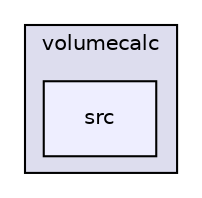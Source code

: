 digraph "modules/volumecalc/src" {
  compound=true
  node [ fontsize="10", fontname="Helvetica"];
  edge [ labelfontsize="10", labelfontname="Helvetica"];
  subgraph clusterdir_0c5bf1f690e6d55834c7ff54852b56dc {
    graph [ bgcolor="#ddddee", pencolor="black", label="volumecalc" fontname="Helvetica", fontsize="10", URL="dir_0c5bf1f690e6d55834c7ff54852b56dc.html"]
  dir_6b8ee094c9e8137a3d014b6da002aab5 [shape=box, label="src", style="filled", fillcolor="#eeeeff", pencolor="black", URL="dir_6b8ee094c9e8137a3d014b6da002aab5.html"];
  }
}
